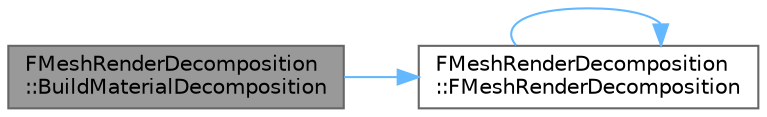 digraph "FMeshRenderDecomposition::BuildMaterialDecomposition"
{
 // INTERACTIVE_SVG=YES
 // LATEX_PDF_SIZE
  bgcolor="transparent";
  edge [fontname=Helvetica,fontsize=10,labelfontname=Helvetica,labelfontsize=10];
  node [fontname=Helvetica,fontsize=10,shape=box,height=0.2,width=0.4];
  rankdir="LR";
  Node1 [id="Node000001",label="FMeshRenderDecomposition\l::BuildMaterialDecomposition",height=0.2,width=0.4,color="gray40", fillcolor="grey60", style="filled", fontcolor="black",tooltip="Build decomposition with one group for each MaterialID of mesh."];
  Node1 -> Node2 [id="edge1_Node000001_Node000002",color="steelblue1",style="solid",tooltip=" "];
  Node2 [id="Node000002",label="FMeshRenderDecomposition\l::FMeshRenderDecomposition",height=0.2,width=0.4,color="grey40", fillcolor="white", style="filled",URL="$d5/d33/classFMeshRenderDecomposition.html#aa7dc7b252fa5706c19a48a79d4653ecc",tooltip=" "];
  Node2 -> Node2 [id="edge2_Node000002_Node000002",color="steelblue1",style="solid",tooltip=" "];
}
